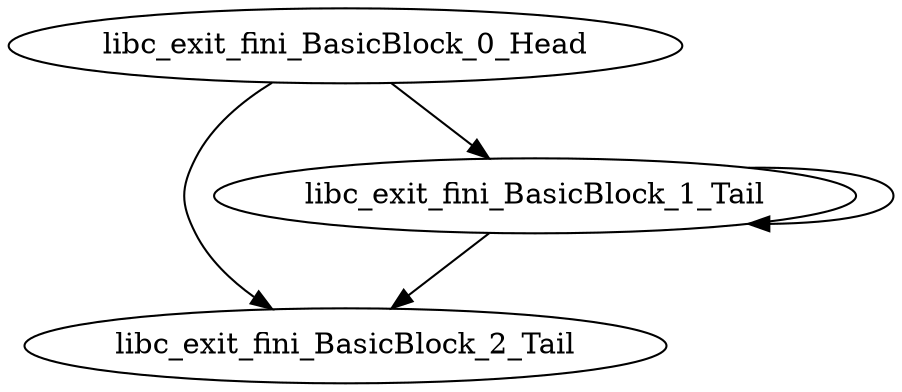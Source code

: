 digraph G {
    "libc_exit_fini_BasicBlock_0_Head" -> "libc_exit_fini_BasicBlock_2_Tail"
    "libc_exit_fini_BasicBlock_0_Head" -> "libc_exit_fini_BasicBlock_1_Tail"
    "libc_exit_fini_BasicBlock_1_Tail" -> "libc_exit_fini_BasicBlock_2_Tail"
    "libc_exit_fini_BasicBlock_1_Tail" -> "libc_exit_fini_BasicBlock_1_Tail"
}
